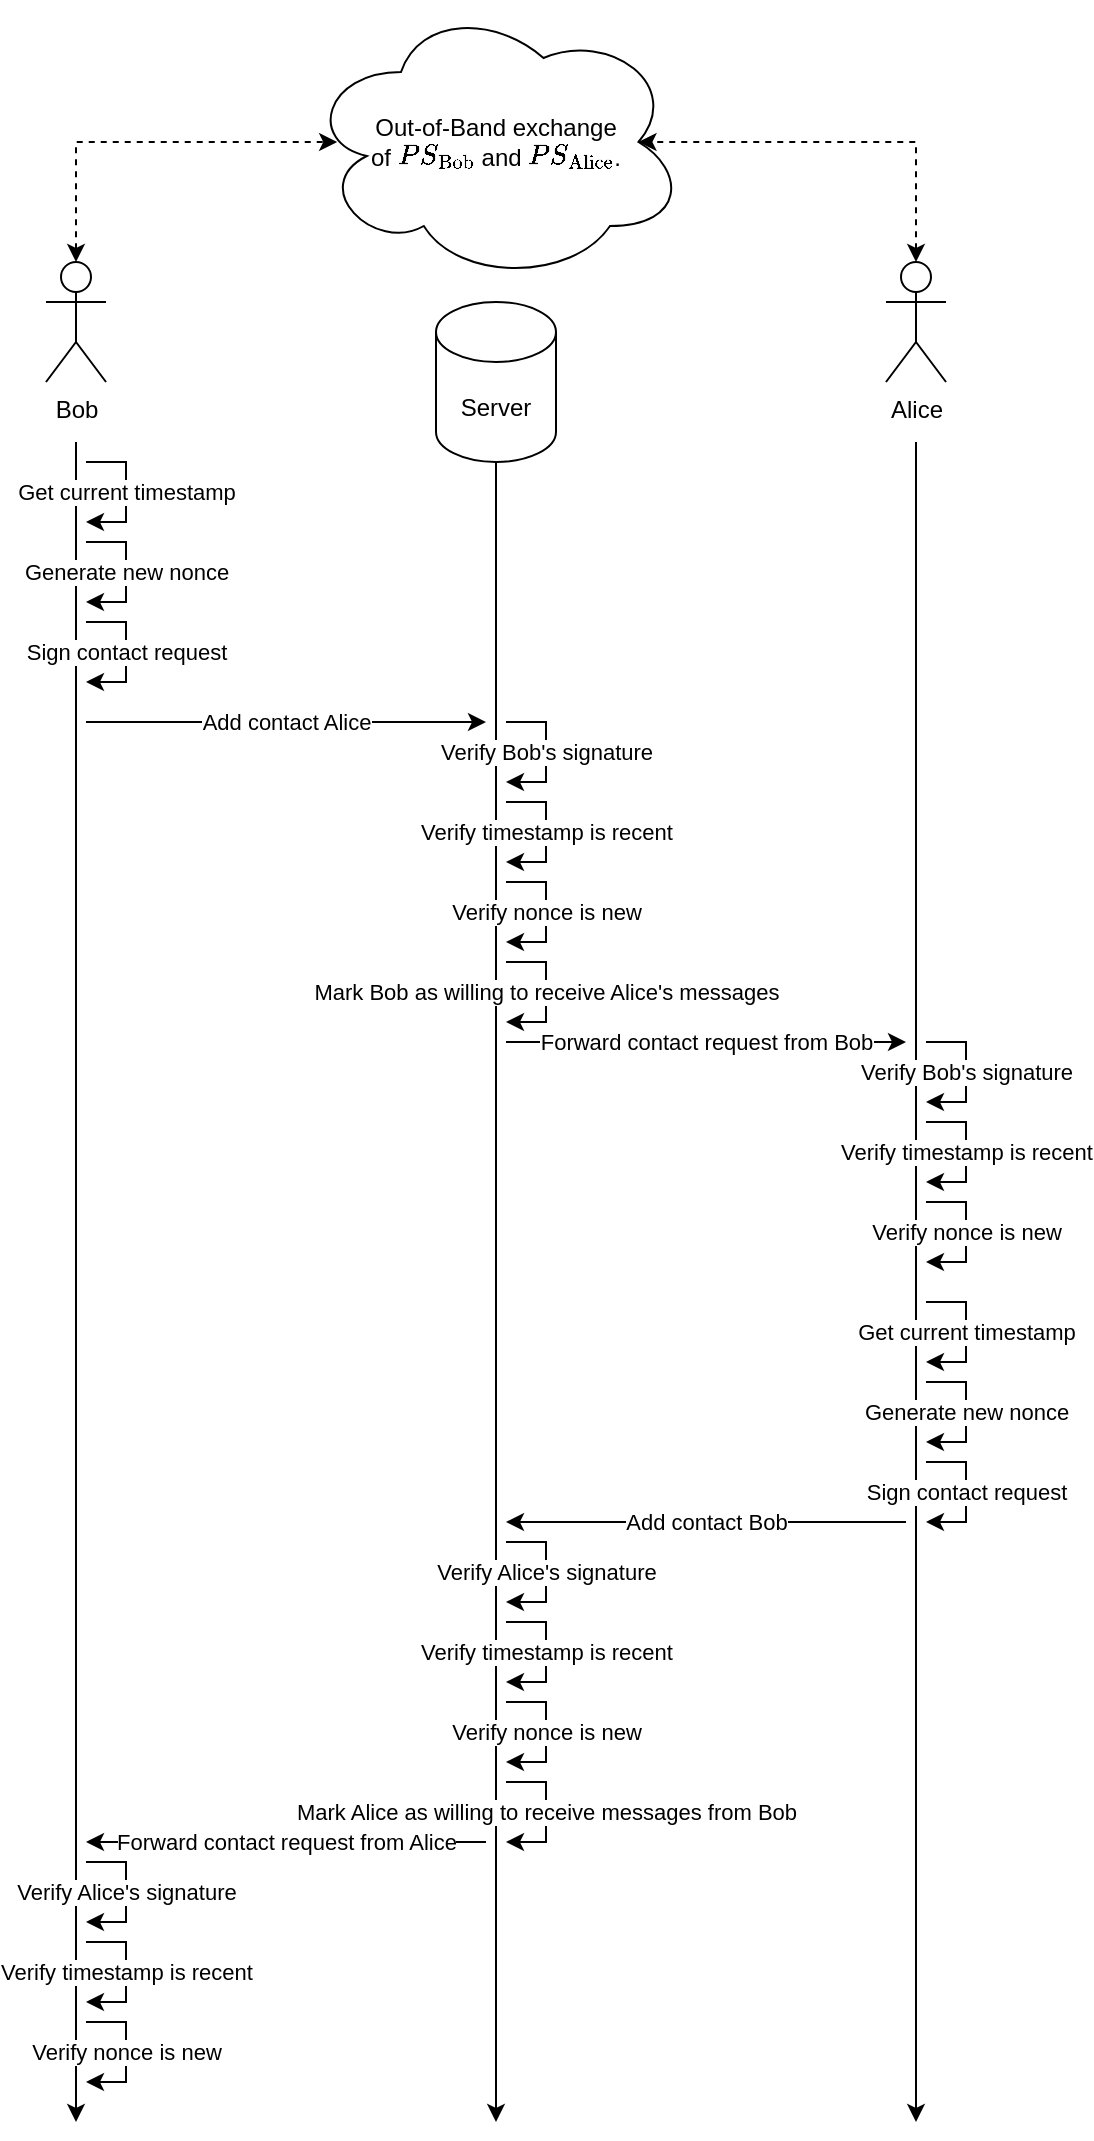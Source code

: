 <mxfile version="20.8.16" type="device"><diagram name="Page-1" id="eaF2VGEY4sQm3DZr2C3I"><mxGraphModel dx="1274" dy="1729" grid="1" gridSize="10" guides="1" tooltips="1" connect="1" arrows="1" fold="1" page="1" pageScale="1" pageWidth="850" pageHeight="1100" math="1" shadow="0"><root><mxCell id="0"/><mxCell id="1" parent="0"/><mxCell id="pisYS82IGQ-1Nxquucsf-3" style="edgeStyle=orthogonalEdgeStyle;rounded=0;orthogonalLoop=1;jettySize=auto;html=1;exitX=0.5;exitY=0;exitDx=0;exitDy=0;exitPerimeter=0;entryX=0.082;entryY=0.5;entryDx=0;entryDy=0;entryPerimeter=0;endArrow=classic;endFill=1;startArrow=classic;startFill=1;dashed=1;" parent="1" source="4R90moKRRT5ZWsfwEy1d-2" target="pisYS82IGQ-1Nxquucsf-1" edge="1"><mxGeometry relative="1" as="geometry"><mxPoint x="185" y="80" as="sourcePoint"/><mxPoint x="346" y="-10" as="targetPoint"/><Array as="points"><mxPoint x="185" y="-10"/></Array></mxGeometry></mxCell><mxCell id="4R90moKRRT5ZWsfwEy1d-2" value="Bob" style="shape=umlActor;verticalLabelPosition=bottom;verticalAlign=top;html=1;outlineConnect=0;" parent="1" vertex="1"><mxGeometry x="170" y="50" width="30" height="60" as="geometry"/></mxCell><mxCell id="pisYS82IGQ-1Nxquucsf-4" style="edgeStyle=orthogonalEdgeStyle;rounded=0;orthogonalLoop=1;jettySize=auto;html=1;exitX=0.5;exitY=0;exitDx=0;exitDy=0;exitPerimeter=0;entryX=0.875;entryY=0.5;entryDx=0;entryDy=0;entryPerimeter=0;endArrow=classic;endFill=1;startArrow=classic;startFill=1;dashed=1;" parent="1" source="4R90moKRRT5ZWsfwEy1d-3" target="pisYS82IGQ-1Nxquucsf-1" edge="1"><mxGeometry relative="1" as="geometry"><mxPoint x="605" y="80" as="sourcePoint"/><mxPoint x="460" y="-10" as="targetPoint"/><Array as="points"><mxPoint x="605" y="-10"/></Array></mxGeometry></mxCell><mxCell id="4R90moKRRT5ZWsfwEy1d-3" value="Alice" style="shape=umlActor;verticalLabelPosition=bottom;verticalAlign=top;html=1;outlineConnect=0;" parent="1" vertex="1"><mxGeometry x="590" y="50" width="30" height="60" as="geometry"/></mxCell><mxCell id="4R90moKRRT5ZWsfwEy1d-5" value="" style="endArrow=classic;html=1;rounded=0;" parent="1" edge="1"><mxGeometry width="50" height="50" relative="1" as="geometry"><mxPoint x="185" y="140" as="sourcePoint"/><mxPoint x="185" y="980" as="targetPoint"/></mxGeometry></mxCell><mxCell id="4R90moKRRT5ZWsfwEy1d-6" value="" style="endArrow=classic;html=1;rounded=0;startArrow=none;" parent="1" source="4R90moKRRT5ZWsfwEy1d-4" edge="1"><mxGeometry width="50" height="50" relative="1" as="geometry"><mxPoint x="394.57" y="120" as="sourcePoint"/><mxPoint x="395" y="980" as="targetPoint"/></mxGeometry></mxCell><mxCell id="4R90moKRRT5ZWsfwEy1d-7" value="" style="endArrow=classic;html=1;rounded=0;" parent="1" edge="1"><mxGeometry width="50" height="50" relative="1" as="geometry"><mxPoint x="605" y="140" as="sourcePoint"/><mxPoint x="605" y="980" as="targetPoint"/></mxGeometry></mxCell><mxCell id="4R90moKRRT5ZWsfwEy1d-10" value="Add contact Alice" style="endArrow=classic;html=1;rounded=0;" parent="1" edge="1"><mxGeometry width="50" height="50" relative="1" as="geometry"><mxPoint x="190" y="280" as="sourcePoint"/><mxPoint x="390" y="280" as="targetPoint"/></mxGeometry></mxCell><mxCell id="pisYS82IGQ-1Nxquucsf-1" value="Out-of-Band exchange&lt;br&gt;of \(PS_{\text{Bob}}\) and \(PS_{\text{Alice}}\)." style="ellipse;shape=cloud;whiteSpace=wrap;html=1;" parent="1" vertex="1"><mxGeometry x="300" y="-80" width="190" height="140" as="geometry"/></mxCell><mxCell id="pisYS82IGQ-1Nxquucsf-5" value="" style="endArrow=none;html=1;rounded=0;" parent="1" target="4R90moKRRT5ZWsfwEy1d-4" edge="1"><mxGeometry width="50" height="50" relative="1" as="geometry"><mxPoint x="394.57" y="120" as="sourcePoint"/><mxPoint x="394.57" y="540" as="targetPoint"/></mxGeometry></mxCell><mxCell id="4R90moKRRT5ZWsfwEy1d-4" value="Server" style="shape=cylinder3;whiteSpace=wrap;html=1;boundedLbl=1;backgroundOutline=1;size=15;" parent="1" vertex="1"><mxGeometry x="365" y="70" width="60" height="80" as="geometry"/></mxCell><mxCell id="jGSnL7qDkYV9IRGcW3hg-1" value="Get current timestamp" style="endArrow=classic;html=1;rounded=0;" parent="1" edge="1"><mxGeometry width="50" height="50" relative="1" as="geometry"><mxPoint x="190" y="150" as="sourcePoint"/><mxPoint x="190" y="180" as="targetPoint"/><Array as="points"><mxPoint x="210" y="150"/><mxPoint x="210" y="180"/></Array></mxGeometry></mxCell><mxCell id="jGSnL7qDkYV9IRGcW3hg-2" value="Generate new nonce" style="endArrow=classic;html=1;rounded=0;" parent="1" edge="1"><mxGeometry width="50" height="50" relative="1" as="geometry"><mxPoint x="190" y="190" as="sourcePoint"/><mxPoint x="190" y="220" as="targetPoint"/><Array as="points"><mxPoint x="210" y="190"/><mxPoint x="210" y="220"/></Array></mxGeometry></mxCell><mxCell id="jGSnL7qDkYV9IRGcW3hg-3" value="Sign contact request" style="endArrow=classic;html=1;rounded=0;" parent="1" edge="1"><mxGeometry width="50" height="50" relative="1" as="geometry"><mxPoint x="190" y="230" as="sourcePoint"/><mxPoint x="190" y="260" as="targetPoint"/><Array as="points"><mxPoint x="210" y="230"/><mxPoint x="210" y="260"/></Array></mxGeometry></mxCell><mxCell id="jGSnL7qDkYV9IRGcW3hg-5" value="Verify Bob's signature" style="endArrow=classic;html=1;rounded=0;" parent="1" edge="1"><mxGeometry width="50" height="50" relative="1" as="geometry"><mxPoint x="400" y="280" as="sourcePoint"/><mxPoint x="400" y="310" as="targetPoint"/><Array as="points"><mxPoint x="420" y="280"/><mxPoint x="420" y="310"/></Array></mxGeometry></mxCell><mxCell id="jGSnL7qDkYV9IRGcW3hg-7" value="Verify timestamp is recent" style="endArrow=classic;html=1;rounded=0;" parent="1" edge="1"><mxGeometry width="50" height="50" relative="1" as="geometry"><mxPoint x="400" y="320" as="sourcePoint"/><mxPoint x="400" y="350" as="targetPoint"/><Array as="points"><mxPoint x="420" y="320"/><mxPoint x="420" y="350"/></Array></mxGeometry></mxCell><mxCell id="jGSnL7qDkYV9IRGcW3hg-8" value="Verify nonce is new" style="endArrow=classic;html=1;rounded=0;" parent="1" edge="1"><mxGeometry width="50" height="50" relative="1" as="geometry"><mxPoint x="400" y="360" as="sourcePoint"/><mxPoint x="400" y="390" as="targetPoint"/><Array as="points"><mxPoint x="420" y="360"/><mxPoint x="420" y="390"/></Array></mxGeometry></mxCell><mxCell id="jGSnL7qDkYV9IRGcW3hg-9" value="Forward contact request from Bob" style="endArrow=classic;html=1;rounded=0;" parent="1" edge="1"><mxGeometry width="50" height="50" relative="1" as="geometry"><mxPoint x="400" y="440" as="sourcePoint"/><mxPoint x="600" y="440" as="targetPoint"/></mxGeometry></mxCell><mxCell id="jGSnL7qDkYV9IRGcW3hg-10" value="Verify Bob's signature" style="endArrow=classic;html=1;rounded=0;" parent="1" edge="1"><mxGeometry width="50" height="50" relative="1" as="geometry"><mxPoint x="610" y="440" as="sourcePoint"/><mxPoint x="610" y="470" as="targetPoint"/><Array as="points"><mxPoint x="630" y="440"/><mxPoint x="630" y="470"/></Array></mxGeometry></mxCell><mxCell id="jGSnL7qDkYV9IRGcW3hg-11" value="Verify timestamp is recent" style="endArrow=classic;html=1;rounded=0;" parent="1" edge="1"><mxGeometry width="50" height="50" relative="1" as="geometry"><mxPoint x="610" y="480" as="sourcePoint"/><mxPoint x="610" y="510" as="targetPoint"/><Array as="points"><mxPoint x="630" y="480"/><mxPoint x="630" y="510"/></Array></mxGeometry></mxCell><mxCell id="jGSnL7qDkYV9IRGcW3hg-12" value="Verify nonce is new" style="endArrow=classic;html=1;rounded=0;" parent="1" edge="1"><mxGeometry width="50" height="50" relative="1" as="geometry"><mxPoint x="610" y="520" as="sourcePoint"/><mxPoint x="610" y="550" as="targetPoint"/><Array as="points"><mxPoint x="630" y="520"/><mxPoint x="630" y="550"/></Array></mxGeometry></mxCell><mxCell id="jGSnL7qDkYV9IRGcW3hg-13" value="Get current timestamp" style="endArrow=classic;html=1;rounded=0;" parent="1" edge="1"><mxGeometry width="50" height="50" relative="1" as="geometry"><mxPoint x="610" y="570" as="sourcePoint"/><mxPoint x="610" y="600" as="targetPoint"/><Array as="points"><mxPoint x="630" y="570"/><mxPoint x="630" y="600"/></Array></mxGeometry></mxCell><mxCell id="jGSnL7qDkYV9IRGcW3hg-14" value="Generate new nonce" style="endArrow=classic;html=1;rounded=0;" parent="1" edge="1"><mxGeometry width="50" height="50" relative="1" as="geometry"><mxPoint x="610" y="610" as="sourcePoint"/><mxPoint x="610" y="640" as="targetPoint"/><Array as="points"><mxPoint x="630" y="610"/><mxPoint x="630" y="640"/></Array></mxGeometry></mxCell><mxCell id="jGSnL7qDkYV9IRGcW3hg-15" value="Sign contact request" style="endArrow=classic;html=1;rounded=0;" parent="1" edge="1"><mxGeometry width="50" height="50" relative="1" as="geometry"><mxPoint x="610" y="650" as="sourcePoint"/><mxPoint x="610" y="680" as="targetPoint"/><Array as="points"><mxPoint x="630" y="650"/><mxPoint x="630" y="680"/></Array></mxGeometry></mxCell><mxCell id="jGSnL7qDkYV9IRGcW3hg-16" value="Add contact Bob" style="endArrow=classic;html=1;rounded=0;" parent="1" edge="1"><mxGeometry width="50" height="50" relative="1" as="geometry"><mxPoint x="600" y="680" as="sourcePoint"/><mxPoint x="400" y="680" as="targetPoint"/></mxGeometry></mxCell><mxCell id="jGSnL7qDkYV9IRGcW3hg-17" value="Verify Alice's signature" style="endArrow=classic;html=1;rounded=0;" parent="1" edge="1"><mxGeometry width="50" height="50" relative="1" as="geometry"><mxPoint x="400" y="690" as="sourcePoint"/><mxPoint x="400" y="720" as="targetPoint"/><Array as="points"><mxPoint x="420" y="690"/><mxPoint x="420" y="720"/></Array></mxGeometry></mxCell><mxCell id="jGSnL7qDkYV9IRGcW3hg-18" value="Verify timestamp is recent" style="endArrow=classic;html=1;rounded=0;" parent="1" edge="1"><mxGeometry width="50" height="50" relative="1" as="geometry"><mxPoint x="400" y="730" as="sourcePoint"/><mxPoint x="400" y="760" as="targetPoint"/><Array as="points"><mxPoint x="420" y="730"/><mxPoint x="420" y="760"/></Array></mxGeometry></mxCell><mxCell id="jGSnL7qDkYV9IRGcW3hg-19" value="Verify nonce is new" style="endArrow=classic;html=1;rounded=0;" parent="1" edge="1"><mxGeometry width="50" height="50" relative="1" as="geometry"><mxPoint x="400" y="770" as="sourcePoint"/><mxPoint x="400" y="800" as="targetPoint"/><Array as="points"><mxPoint x="420" y="770"/><mxPoint x="420" y="800"/></Array></mxGeometry></mxCell><mxCell id="jGSnL7qDkYV9IRGcW3hg-20" value="Forward contact request from Alice" style="endArrow=classic;html=1;rounded=0;" parent="1" edge="1"><mxGeometry width="50" height="50" relative="1" as="geometry"><mxPoint x="390" y="840" as="sourcePoint"/><mxPoint x="190" y="840" as="targetPoint"/></mxGeometry></mxCell><mxCell id="jGSnL7qDkYV9IRGcW3hg-21" value="Mark Bob as willing to receive Alice's messages" style="endArrow=classic;html=1;rounded=0;" parent="1" edge="1"><mxGeometry width="50" height="50" relative="1" as="geometry"><mxPoint x="400" y="400" as="sourcePoint"/><mxPoint x="400" y="430" as="targetPoint"/><Array as="points"><mxPoint x="420" y="400"/><mxPoint x="420" y="430"/></Array></mxGeometry></mxCell><mxCell id="jGSnL7qDkYV9IRGcW3hg-22" value="Mark Alice as willing to receive messages from Bob" style="endArrow=classic;html=1;rounded=0;" parent="1" edge="1"><mxGeometry width="50" height="50" relative="1" as="geometry"><mxPoint x="400" y="810" as="sourcePoint"/><mxPoint x="400" y="840" as="targetPoint"/><Array as="points"><mxPoint x="420" y="810"/><mxPoint x="420" y="840"/></Array></mxGeometry></mxCell><mxCell id="jGSnL7qDkYV9IRGcW3hg-23" value="Verify Alice's signature" style="endArrow=classic;html=1;rounded=0;" parent="1" edge="1"><mxGeometry width="50" height="50" relative="1" as="geometry"><mxPoint x="190" y="850" as="sourcePoint"/><mxPoint x="190" y="880" as="targetPoint"/><Array as="points"><mxPoint x="210" y="850"/><mxPoint x="210" y="880"/></Array></mxGeometry></mxCell><mxCell id="jGSnL7qDkYV9IRGcW3hg-24" value="Verify timestamp is recent" style="endArrow=classic;html=1;rounded=0;" parent="1" edge="1"><mxGeometry width="50" height="50" relative="1" as="geometry"><mxPoint x="190" y="890" as="sourcePoint"/><mxPoint x="190" y="920" as="targetPoint"/><Array as="points"><mxPoint x="210" y="890"/><mxPoint x="210" y="920"/></Array></mxGeometry></mxCell><mxCell id="jGSnL7qDkYV9IRGcW3hg-25" value="Verify nonce is new" style="endArrow=classic;html=1;rounded=0;" parent="1" edge="1"><mxGeometry width="50" height="50" relative="1" as="geometry"><mxPoint x="190" y="930" as="sourcePoint"/><mxPoint x="190" y="960" as="targetPoint"/><Array as="points"><mxPoint x="210" y="930"/><mxPoint x="210" y="960"/></Array></mxGeometry></mxCell></root></mxGraphModel></diagram></mxfile>